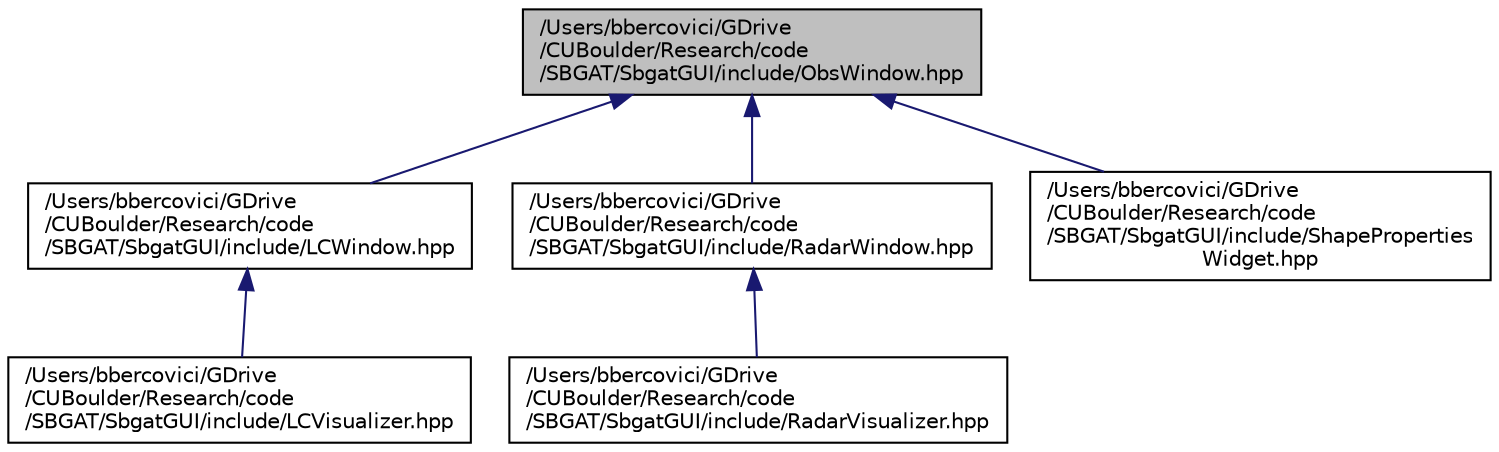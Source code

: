 digraph "/Users/bbercovici/GDrive/CUBoulder/Research/code/SBGAT/SbgatGUI/include/ObsWindow.hpp"
{
  edge [fontname="Helvetica",fontsize="10",labelfontname="Helvetica",labelfontsize="10"];
  node [fontname="Helvetica",fontsize="10",shape=record];
  Node40 [label="/Users/bbercovici/GDrive\l/CUBoulder/Research/code\l/SBGAT/SbgatGUI/include/ObsWindow.hpp",height=0.2,width=0.4,color="black", fillcolor="grey75", style="filled", fontcolor="black"];
  Node40 -> Node41 [dir="back",color="midnightblue",fontsize="10",style="solid",fontname="Helvetica"];
  Node41 [label="/Users/bbercovici/GDrive\l/CUBoulder/Research/code\l/SBGAT/SbgatGUI/include/LCWindow.hpp",height=0.2,width=0.4,color="black", fillcolor="white", style="filled",URL="$_l_c_window_8hpp.html"];
  Node41 -> Node42 [dir="back",color="midnightblue",fontsize="10",style="solid",fontname="Helvetica"];
  Node42 [label="/Users/bbercovici/GDrive\l/CUBoulder/Research/code\l/SBGAT/SbgatGUI/include/LCVisualizer.hpp",height=0.2,width=0.4,color="black", fillcolor="white", style="filled",URL="$_l_c_visualizer_8hpp.html"];
  Node40 -> Node43 [dir="back",color="midnightblue",fontsize="10",style="solid",fontname="Helvetica"];
  Node43 [label="/Users/bbercovici/GDrive\l/CUBoulder/Research/code\l/SBGAT/SbgatGUI/include/RadarWindow.hpp",height=0.2,width=0.4,color="black", fillcolor="white", style="filled",URL="$_radar_window_8hpp.html"];
  Node43 -> Node44 [dir="back",color="midnightblue",fontsize="10",style="solid",fontname="Helvetica"];
  Node44 [label="/Users/bbercovici/GDrive\l/CUBoulder/Research/code\l/SBGAT/SbgatGUI/include/RadarVisualizer.hpp",height=0.2,width=0.4,color="black", fillcolor="white", style="filled",URL="$_radar_visualizer_8hpp.html"];
  Node40 -> Node45 [dir="back",color="midnightblue",fontsize="10",style="solid",fontname="Helvetica"];
  Node45 [label="/Users/bbercovici/GDrive\l/CUBoulder/Research/code\l/SBGAT/SbgatGUI/include/ShapeProperties\lWidget.hpp",height=0.2,width=0.4,color="black", fillcolor="white", style="filled",URL="$_shape_properties_widget_8hpp.html"];
}

